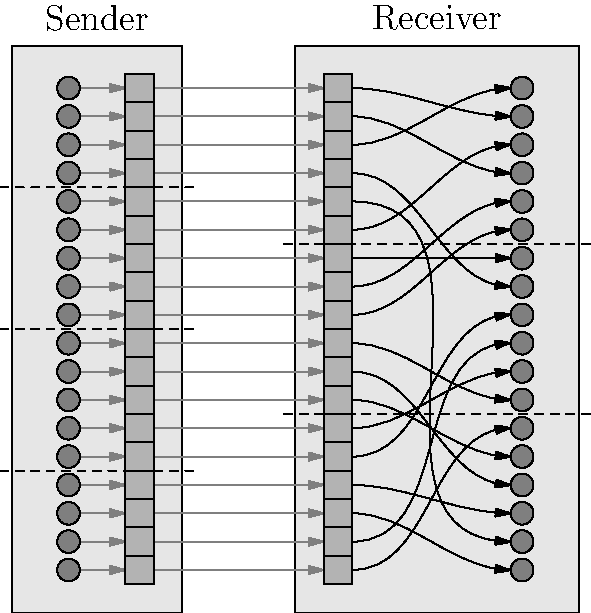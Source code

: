 unitsize(10mm);

real[] prm = {5, 8, 0, 2, 9, 7, 4, 3, 6, 12, 13, 11, 15, 1, 10, 17, 14, 16};

label(scale(1.5)*"Sender", (1.5, 10.5));
label(scale(1.5)*"Receiver", (7.5, 10.5));

filldraw(box((0,0), (3,10)), gray(0.9), black);

filldraw(box((5,0), (10,10)), gray(0.9), black);

// Sender arrows
for (real y=0.75; y<9.6; y+=0.5) {
  draw((1.0,y)--(2.0,y), gray(0.5), Arrow);
  draw((2.5,y)--(5.5,y), gray(0.5), Arrow);

  // Sender neurons
  filldraw(circle((1.0,y), 0.2), gray(0.5), black);

  // Reveiver neurons
  filldraw(circle((9.0,y), 0.2), gray(0.5), black);
}

// Sender data array
filldraw(box((2.0,0.5),(2.5,9.5)), gray(0.7), black);
for (real y=0.5; y<9.6; y+=0.5) {
  draw((2.0,y)--(2.5,y));
}

// Receiver data array
filldraw(box((5.5,0.5),(6,9.5)), gray(0.7), black);
for (real y=0.5; y<9.6; y+=0.5) {
  draw((5.5,y)--(6,y));
}

// Remapping arrows
for (int i=0; i<18; ++i)
  draw((6,0.75+i*0.5){right}..{right}(8.8,0.75+prm[i]*0.5), Arrow);

// Indicate processor borders
draw((-0.2,2.5)--(3.2,2.5), dashed);
draw((-0.2,5.0)--(3.2,5.0), dashed);
draw((-0.2,7.5)--(3.2,7.5), dashed);

draw((4.8,3.5)--(10.2,3.5), dashed);
draw((4.8,6.5)--(10.2,6.5), dashed);
